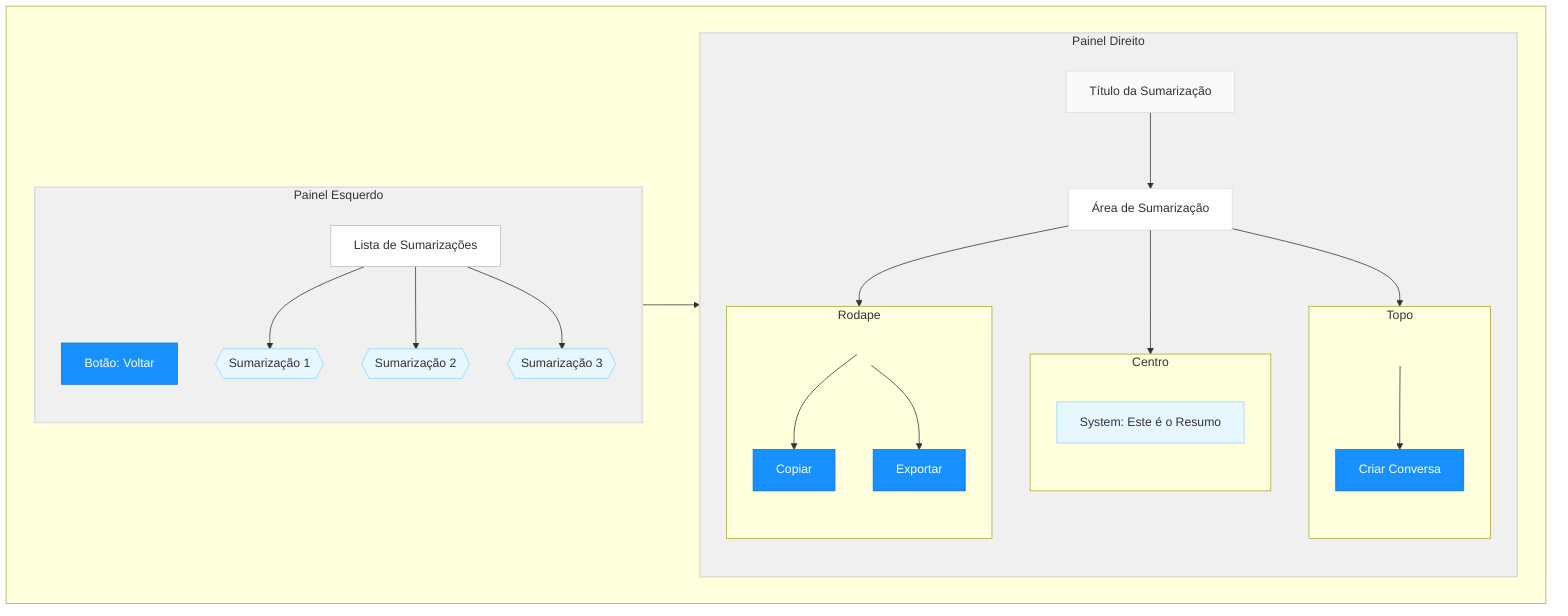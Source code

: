 flowchart TD
    subgraph main[" "]
        direction LR
        subgraph left_panel["Painel Esquerdo"]
            direction TB
            new_btn[Botão: Voltar]:::button
            conv_list[Lista de Sumarizações]:::list
            conv_list --> conv1{{"Sumarização 1"}}:::item
            conv_list --> conv2{{"Sumarização 2"}}:::item
            conv_list --> conv3{{"Sumarização 3"}}:::item
        end

        subgraph right_panel["Painel Direito"]
            direction TB
            header[Título da Sumarização]:::header
            chat_area[Área de Sumarização]:::area
            
            subgraph input_topo["Topo"]
                direction TB
                actions_topo> ]:::actions
                new_chat_btn[Criar Conversa]:::button
            end
            
            subgraph input_area_centro["Centro"]
                direction TB
                txt_sumarizacao["System: Este é o Resumo"]:::usermsg
            end

            subgraph input_rodape["Rodape"]
                direction TB
                actions_rodape> ]:::actions
                copy_btn[Copiar]:::button
                export_btn[Exportar]:::button
            end


        end
    end

    %% Conexões entre áreas
    left_panel --> right_panel
    header --> chat_area
    chat_area --> input_area_centro
    chat_area --> input_rodape
    chat_area --> input_topo
    actions_rodape --> copy_btn
    actions_rodape --> export_btn
    actions_topo --> new_chat_btn

    classDef panel fill:#f0f0f0,stroke:#ddd,stroke-width:2px
    classDef list fill:#fff,stroke:#bbb,stroke-width:1px
    classDef item fill:#e6f7ff,stroke:#91d5ff
    classDef area fill:#fff,stroke:#ddd,stroke-width:1px
    classDef button fill:#1890ff,stroke:#096dd9,color:white
    classDef input fill:#fff,stroke:#ddd,stroke-width:1px
    classDef actions fill:transparent,stroke:none
    classDef usermsg fill:#e6f7ff,stroke:#91d5ff
    classDef aimsg fill:#f6ffed,stroke:#b7eb8f
    classDef header fill:#fafafa,stroke:#ddd,stroke-width:1px
    
    class left_panel,right_panel panel
    class conv_list list
    class conv1,conv2,conv3 item
    class chat_area area
    class input_field input
    class actions actions
    class new_btn,send_btn,summary_btn button
    class user_msg usermsg
    class ai_msg aimsg
    class header header